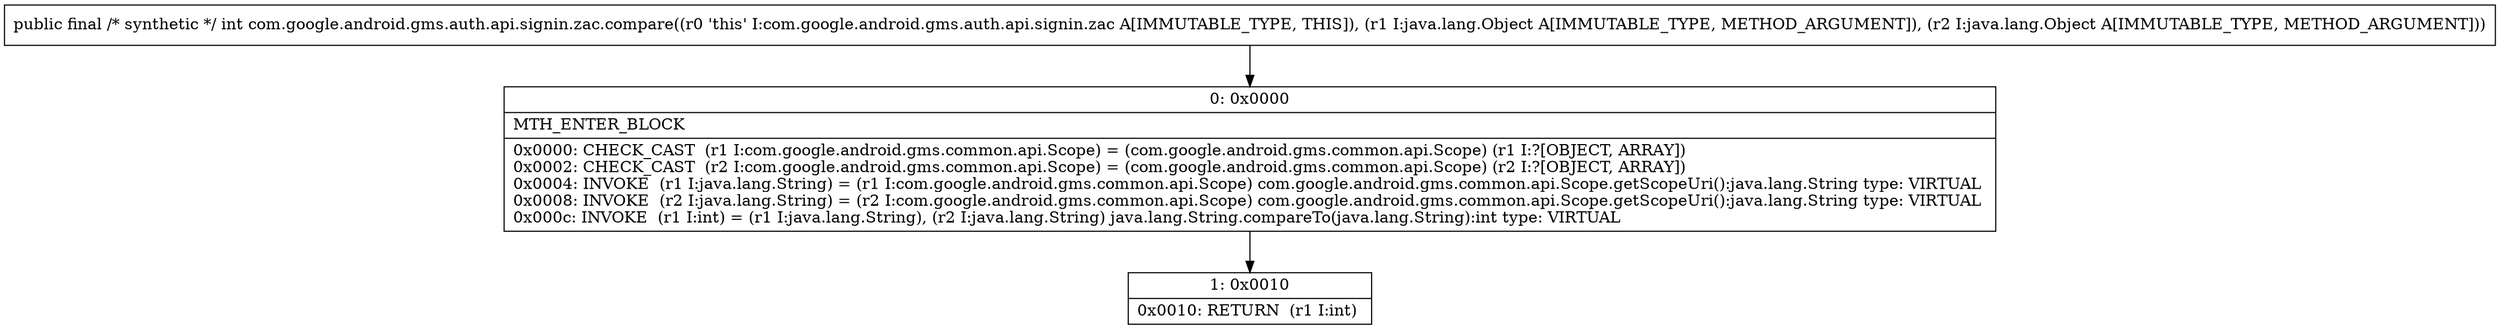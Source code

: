 digraph "CFG forcom.google.android.gms.auth.api.signin.zac.compare(Ljava\/lang\/Object;Ljava\/lang\/Object;)I" {
Node_0 [shape=record,label="{0\:\ 0x0000|MTH_ENTER_BLOCK\l|0x0000: CHECK_CAST  (r1 I:com.google.android.gms.common.api.Scope) = (com.google.android.gms.common.api.Scope) (r1 I:?[OBJECT, ARRAY]) \l0x0002: CHECK_CAST  (r2 I:com.google.android.gms.common.api.Scope) = (com.google.android.gms.common.api.Scope) (r2 I:?[OBJECT, ARRAY]) \l0x0004: INVOKE  (r1 I:java.lang.String) = (r1 I:com.google.android.gms.common.api.Scope) com.google.android.gms.common.api.Scope.getScopeUri():java.lang.String type: VIRTUAL \l0x0008: INVOKE  (r2 I:java.lang.String) = (r2 I:com.google.android.gms.common.api.Scope) com.google.android.gms.common.api.Scope.getScopeUri():java.lang.String type: VIRTUAL \l0x000c: INVOKE  (r1 I:int) = (r1 I:java.lang.String), (r2 I:java.lang.String) java.lang.String.compareTo(java.lang.String):int type: VIRTUAL \l}"];
Node_1 [shape=record,label="{1\:\ 0x0010|0x0010: RETURN  (r1 I:int) \l}"];
MethodNode[shape=record,label="{public final \/* synthetic *\/ int com.google.android.gms.auth.api.signin.zac.compare((r0 'this' I:com.google.android.gms.auth.api.signin.zac A[IMMUTABLE_TYPE, THIS]), (r1 I:java.lang.Object A[IMMUTABLE_TYPE, METHOD_ARGUMENT]), (r2 I:java.lang.Object A[IMMUTABLE_TYPE, METHOD_ARGUMENT])) }"];
MethodNode -> Node_0;
Node_0 -> Node_1;
}

